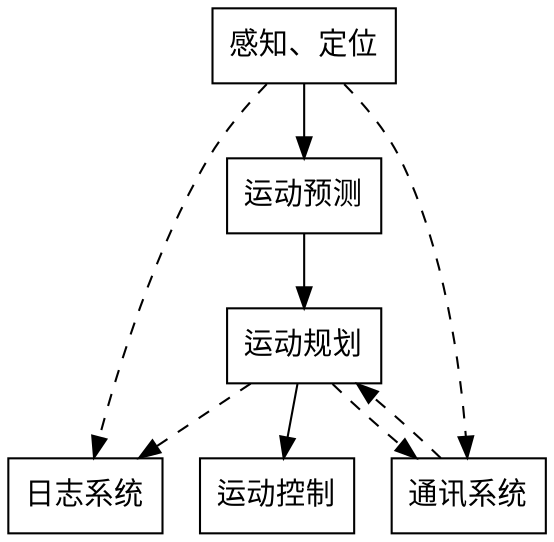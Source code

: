 digraph {
    "感知、定位" [shape=box]
    "运动预测" [shape=box]
    "运动规划" [shape=box]
    "运动控制" [shape=box]
    "日志系统" [shape=box]
    "通讯系统" [shape=box]

    "感知、定位" -> "运动预测"
    "运动预测" -> "运动规划"
    "运动规划" -> "运动控制"

    "感知、定位" -> "日志系统" [style=dashed]
    "感知、定位" -> "通讯系统" [style=dashed]

    "运动规划" -> "日志系统" [style=dashed]
    "运动规划" -> "通讯系统" [style=dashed]
    "通讯系统" -> "运动规划" [style=dashed]
}

